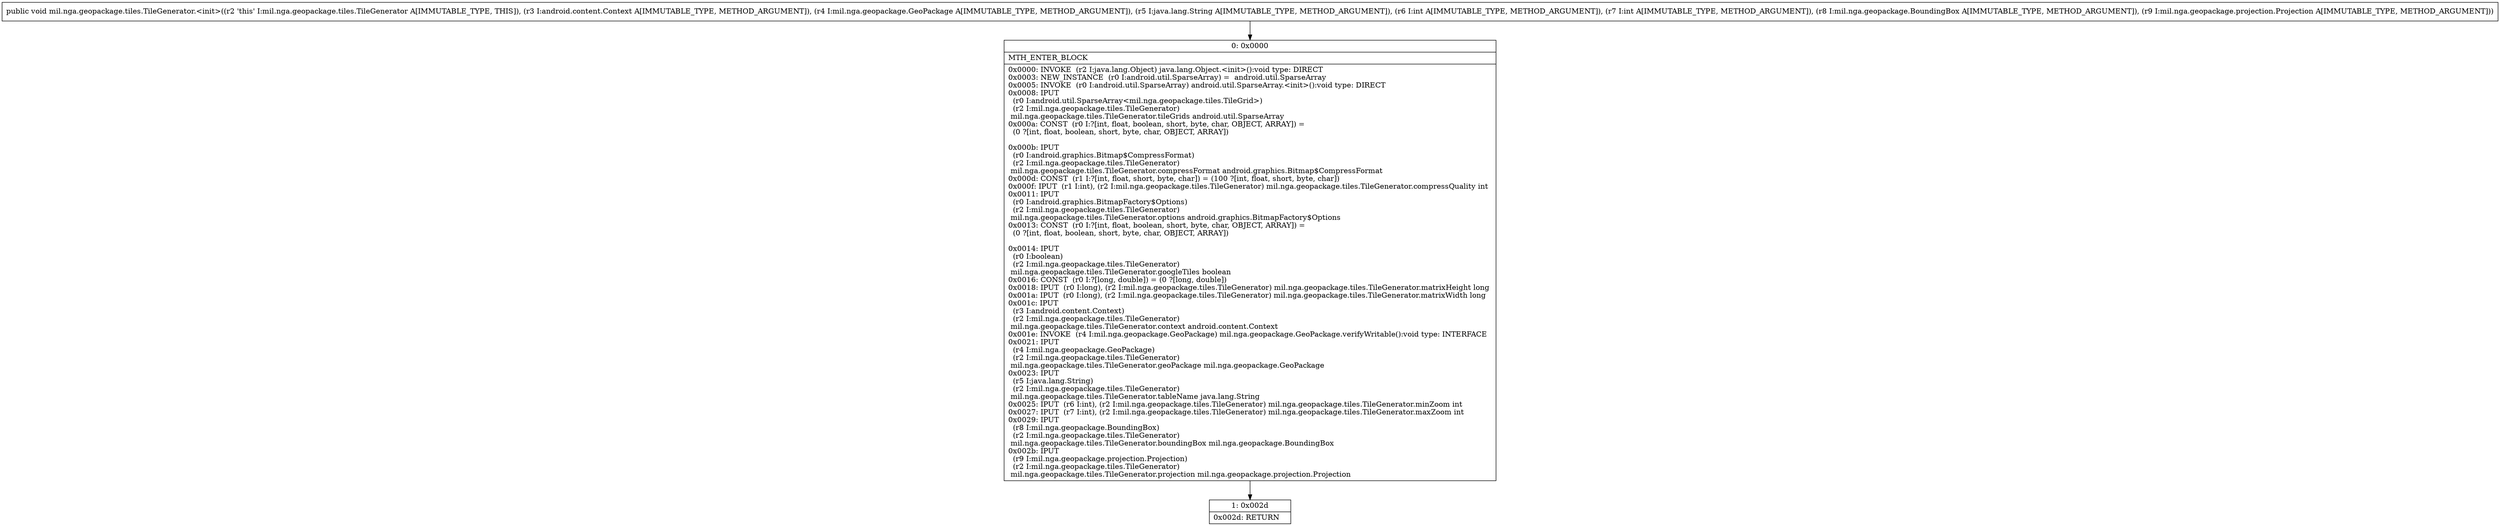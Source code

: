digraph "CFG formil.nga.geopackage.tiles.TileGenerator.\<init\>(Landroid\/content\/Context;Lmil\/nga\/geopackage\/GeoPackage;Ljava\/lang\/String;IILmil\/nga\/geopackage\/BoundingBox;Lmil\/nga\/geopackage\/projection\/Projection;)V" {
Node_0 [shape=record,label="{0\:\ 0x0000|MTH_ENTER_BLOCK\l|0x0000: INVOKE  (r2 I:java.lang.Object) java.lang.Object.\<init\>():void type: DIRECT \l0x0003: NEW_INSTANCE  (r0 I:android.util.SparseArray) =  android.util.SparseArray \l0x0005: INVOKE  (r0 I:android.util.SparseArray) android.util.SparseArray.\<init\>():void type: DIRECT \l0x0008: IPUT  \l  (r0 I:android.util.SparseArray\<mil.nga.geopackage.tiles.TileGrid\>)\l  (r2 I:mil.nga.geopackage.tiles.TileGenerator)\l mil.nga.geopackage.tiles.TileGenerator.tileGrids android.util.SparseArray \l0x000a: CONST  (r0 I:?[int, float, boolean, short, byte, char, OBJECT, ARRAY]) = \l  (0 ?[int, float, boolean, short, byte, char, OBJECT, ARRAY])\l \l0x000b: IPUT  \l  (r0 I:android.graphics.Bitmap$CompressFormat)\l  (r2 I:mil.nga.geopackage.tiles.TileGenerator)\l mil.nga.geopackage.tiles.TileGenerator.compressFormat android.graphics.Bitmap$CompressFormat \l0x000d: CONST  (r1 I:?[int, float, short, byte, char]) = (100 ?[int, float, short, byte, char]) \l0x000f: IPUT  (r1 I:int), (r2 I:mil.nga.geopackage.tiles.TileGenerator) mil.nga.geopackage.tiles.TileGenerator.compressQuality int \l0x0011: IPUT  \l  (r0 I:android.graphics.BitmapFactory$Options)\l  (r2 I:mil.nga.geopackage.tiles.TileGenerator)\l mil.nga.geopackage.tiles.TileGenerator.options android.graphics.BitmapFactory$Options \l0x0013: CONST  (r0 I:?[int, float, boolean, short, byte, char, OBJECT, ARRAY]) = \l  (0 ?[int, float, boolean, short, byte, char, OBJECT, ARRAY])\l \l0x0014: IPUT  \l  (r0 I:boolean)\l  (r2 I:mil.nga.geopackage.tiles.TileGenerator)\l mil.nga.geopackage.tiles.TileGenerator.googleTiles boolean \l0x0016: CONST  (r0 I:?[long, double]) = (0 ?[long, double]) \l0x0018: IPUT  (r0 I:long), (r2 I:mil.nga.geopackage.tiles.TileGenerator) mil.nga.geopackage.tiles.TileGenerator.matrixHeight long \l0x001a: IPUT  (r0 I:long), (r2 I:mil.nga.geopackage.tiles.TileGenerator) mil.nga.geopackage.tiles.TileGenerator.matrixWidth long \l0x001c: IPUT  \l  (r3 I:android.content.Context)\l  (r2 I:mil.nga.geopackage.tiles.TileGenerator)\l mil.nga.geopackage.tiles.TileGenerator.context android.content.Context \l0x001e: INVOKE  (r4 I:mil.nga.geopackage.GeoPackage) mil.nga.geopackage.GeoPackage.verifyWritable():void type: INTERFACE \l0x0021: IPUT  \l  (r4 I:mil.nga.geopackage.GeoPackage)\l  (r2 I:mil.nga.geopackage.tiles.TileGenerator)\l mil.nga.geopackage.tiles.TileGenerator.geoPackage mil.nga.geopackage.GeoPackage \l0x0023: IPUT  \l  (r5 I:java.lang.String)\l  (r2 I:mil.nga.geopackage.tiles.TileGenerator)\l mil.nga.geopackage.tiles.TileGenerator.tableName java.lang.String \l0x0025: IPUT  (r6 I:int), (r2 I:mil.nga.geopackage.tiles.TileGenerator) mil.nga.geopackage.tiles.TileGenerator.minZoom int \l0x0027: IPUT  (r7 I:int), (r2 I:mil.nga.geopackage.tiles.TileGenerator) mil.nga.geopackage.tiles.TileGenerator.maxZoom int \l0x0029: IPUT  \l  (r8 I:mil.nga.geopackage.BoundingBox)\l  (r2 I:mil.nga.geopackage.tiles.TileGenerator)\l mil.nga.geopackage.tiles.TileGenerator.boundingBox mil.nga.geopackage.BoundingBox \l0x002b: IPUT  \l  (r9 I:mil.nga.geopackage.projection.Projection)\l  (r2 I:mil.nga.geopackage.tiles.TileGenerator)\l mil.nga.geopackage.tiles.TileGenerator.projection mil.nga.geopackage.projection.Projection \l}"];
Node_1 [shape=record,label="{1\:\ 0x002d|0x002d: RETURN   \l}"];
MethodNode[shape=record,label="{public void mil.nga.geopackage.tiles.TileGenerator.\<init\>((r2 'this' I:mil.nga.geopackage.tiles.TileGenerator A[IMMUTABLE_TYPE, THIS]), (r3 I:android.content.Context A[IMMUTABLE_TYPE, METHOD_ARGUMENT]), (r4 I:mil.nga.geopackage.GeoPackage A[IMMUTABLE_TYPE, METHOD_ARGUMENT]), (r5 I:java.lang.String A[IMMUTABLE_TYPE, METHOD_ARGUMENT]), (r6 I:int A[IMMUTABLE_TYPE, METHOD_ARGUMENT]), (r7 I:int A[IMMUTABLE_TYPE, METHOD_ARGUMENT]), (r8 I:mil.nga.geopackage.BoundingBox A[IMMUTABLE_TYPE, METHOD_ARGUMENT]), (r9 I:mil.nga.geopackage.projection.Projection A[IMMUTABLE_TYPE, METHOD_ARGUMENT])) }"];
MethodNode -> Node_0;
Node_0 -> Node_1;
}

